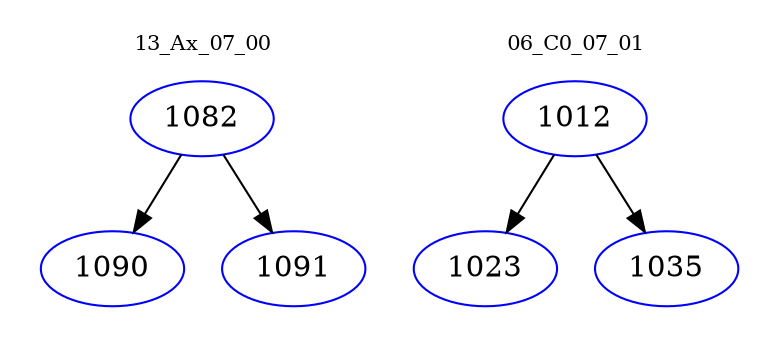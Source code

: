 digraph{
subgraph cluster_0 {
color = white
label = "13_Ax_07_00";
fontsize=10;
T0_1082 [label="1082", color="blue"]
T0_1082 -> T0_1090 [color="black"]
T0_1090 [label="1090", color="blue"]
T0_1082 -> T0_1091 [color="black"]
T0_1091 [label="1091", color="blue"]
}
subgraph cluster_1 {
color = white
label = "06_C0_07_01";
fontsize=10;
T1_1012 [label="1012", color="blue"]
T1_1012 -> T1_1023 [color="black"]
T1_1023 [label="1023", color="blue"]
T1_1012 -> T1_1035 [color="black"]
T1_1035 [label="1035", color="blue"]
}
}
